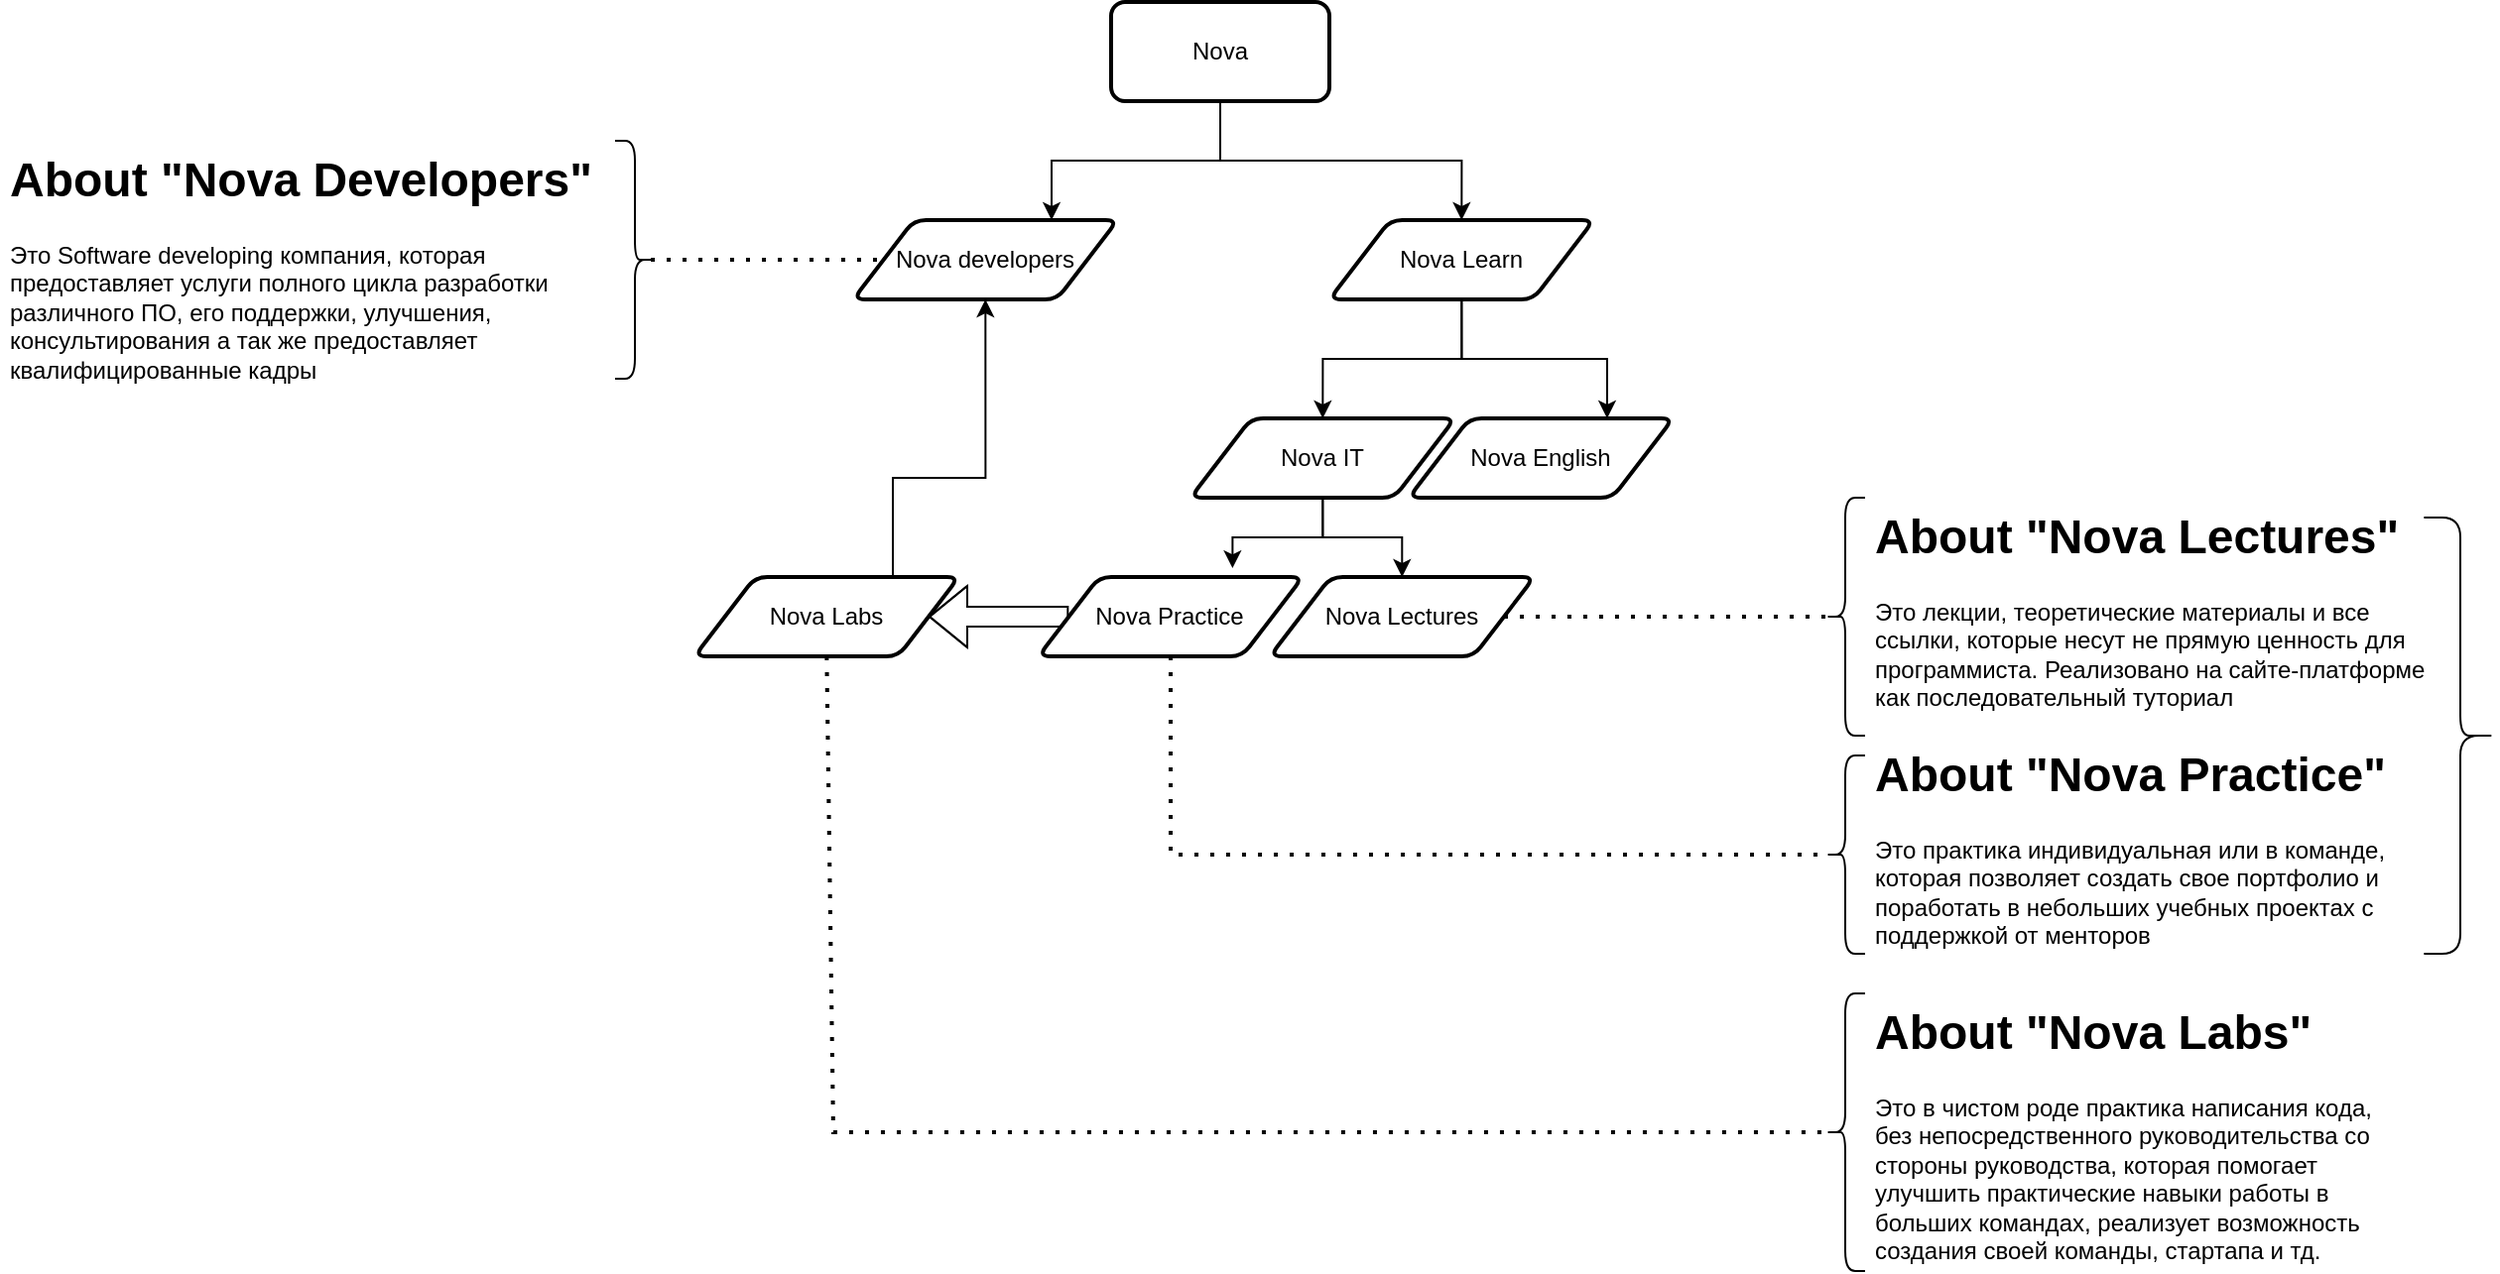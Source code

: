 <mxfile version="22.1.18" type="github">
  <diagram name="Страница — 1" id="sfXHjTrYu6h1Sz9sCr_c">
    <mxGraphModel dx="2760" dy="873" grid="1" gridSize="10" guides="1" tooltips="1" connect="1" arrows="1" fold="1" page="1" pageScale="1" pageWidth="827" pageHeight="1169" math="0" shadow="0">
      <root>
        <mxCell id="0" />
        <mxCell id="1" parent="0" />
        <mxCell id="3aFkIscJD6onxiA6AKRw-35" style="edgeStyle=orthogonalEdgeStyle;rounded=0;orthogonalLoop=1;jettySize=auto;html=1;exitX=0.5;exitY=1;exitDx=0;exitDy=0;entryX=0.75;entryY=0;entryDx=0;entryDy=0;" edge="1" parent="1" source="3aFkIscJD6onxiA6AKRw-1" target="3aFkIscJD6onxiA6AKRw-3">
          <mxGeometry relative="1" as="geometry" />
        </mxCell>
        <mxCell id="3aFkIscJD6onxiA6AKRw-36" style="edgeStyle=orthogonalEdgeStyle;rounded=0;orthogonalLoop=1;jettySize=auto;html=1;exitX=0.5;exitY=1;exitDx=0;exitDy=0;entryX=0.5;entryY=0;entryDx=0;entryDy=0;" edge="1" parent="1" source="3aFkIscJD6onxiA6AKRw-1" target="3aFkIscJD6onxiA6AKRw-4">
          <mxGeometry relative="1" as="geometry" />
        </mxCell>
        <mxCell id="3aFkIscJD6onxiA6AKRw-1" value="Nova" style="rounded=1;whiteSpace=wrap;html=1;absoluteArcSize=1;arcSize=14;strokeWidth=2;" vertex="1" parent="1">
          <mxGeometry x="190" y="30" width="110" height="50" as="geometry" />
        </mxCell>
        <mxCell id="3aFkIscJD6onxiA6AKRw-3" value="Nova developers" style="shape=parallelogram;html=1;strokeWidth=2;perimeter=parallelogramPerimeter;whiteSpace=wrap;rounded=1;arcSize=12;size=0.23;" vertex="1" parent="1">
          <mxGeometry x="60" y="140" width="133.33" height="40" as="geometry" />
        </mxCell>
        <mxCell id="3aFkIscJD6onxiA6AKRw-37" style="edgeStyle=orthogonalEdgeStyle;rounded=0;orthogonalLoop=1;jettySize=auto;html=1;exitX=0.5;exitY=1;exitDx=0;exitDy=0;entryX=0.5;entryY=0;entryDx=0;entryDy=0;" edge="1" parent="1" source="3aFkIscJD6onxiA6AKRw-4" target="3aFkIscJD6onxiA6AKRw-5">
          <mxGeometry relative="1" as="geometry" />
        </mxCell>
        <mxCell id="3aFkIscJD6onxiA6AKRw-38" style="edgeStyle=orthogonalEdgeStyle;rounded=0;orthogonalLoop=1;jettySize=auto;html=1;exitX=0.5;exitY=1;exitDx=0;exitDy=0;entryX=0.75;entryY=0;entryDx=0;entryDy=0;" edge="1" parent="1" source="3aFkIscJD6onxiA6AKRw-4" target="3aFkIscJD6onxiA6AKRw-6">
          <mxGeometry relative="1" as="geometry" />
        </mxCell>
        <mxCell id="3aFkIscJD6onxiA6AKRw-4" value="Nova Learn" style="shape=parallelogram;html=1;strokeWidth=2;perimeter=parallelogramPerimeter;whiteSpace=wrap;rounded=1;arcSize=12;size=0.23;" vertex="1" parent="1">
          <mxGeometry x="300" y="140" width="133.33" height="40" as="geometry" />
        </mxCell>
        <mxCell id="3aFkIscJD6onxiA6AKRw-39" style="edgeStyle=orthogonalEdgeStyle;rounded=0;orthogonalLoop=1;jettySize=auto;html=1;exitX=0.5;exitY=1;exitDx=0;exitDy=0;" edge="1" parent="1" source="3aFkIscJD6onxiA6AKRw-5" target="3aFkIscJD6onxiA6AKRw-13">
          <mxGeometry relative="1" as="geometry" />
        </mxCell>
        <mxCell id="3aFkIscJD6onxiA6AKRw-5" value="Nova IT" style="shape=parallelogram;html=1;strokeWidth=2;perimeter=parallelogramPerimeter;whiteSpace=wrap;rounded=1;arcSize=12;size=0.23;" vertex="1" parent="1">
          <mxGeometry x="230" y="240" width="133.33" height="40" as="geometry" />
        </mxCell>
        <mxCell id="3aFkIscJD6onxiA6AKRw-6" value="Nova English" style="shape=parallelogram;html=1;strokeWidth=2;perimeter=parallelogramPerimeter;whiteSpace=wrap;rounded=1;arcSize=12;size=0.23;" vertex="1" parent="1">
          <mxGeometry x="340" y="240" width="133.33" height="40" as="geometry" />
        </mxCell>
        <mxCell id="3aFkIscJD6onxiA6AKRw-34" style="edgeStyle=orthogonalEdgeStyle;rounded=0;orthogonalLoop=1;jettySize=auto;html=1;exitX=0.75;exitY=0;exitDx=0;exitDy=0;entryX=0.5;entryY=1;entryDx=0;entryDy=0;" edge="1" parent="1" source="3aFkIscJD6onxiA6AKRw-10" target="3aFkIscJD6onxiA6AKRw-3">
          <mxGeometry relative="1" as="geometry">
            <Array as="points">
              <mxPoint x="80" y="270" />
              <mxPoint x="127" y="270" />
            </Array>
          </mxGeometry>
        </mxCell>
        <mxCell id="3aFkIscJD6onxiA6AKRw-10" value="Nova Labs" style="shape=parallelogram;html=1;strokeWidth=2;perimeter=parallelogramPerimeter;whiteSpace=wrap;rounded=1;arcSize=12;size=0.23;" vertex="1" parent="1">
          <mxGeometry x="-20" y="320" width="133.33" height="40" as="geometry" />
        </mxCell>
        <mxCell id="3aFkIscJD6onxiA6AKRw-13" value="Nova Lectures" style="shape=parallelogram;html=1;strokeWidth=2;perimeter=parallelogramPerimeter;whiteSpace=wrap;rounded=1;arcSize=12;size=0.23;" vertex="1" parent="1">
          <mxGeometry x="270" y="320" width="133.33" height="40" as="geometry" />
        </mxCell>
        <mxCell id="3aFkIscJD6onxiA6AKRw-41" style="edgeStyle=orthogonalEdgeStyle;rounded=0;orthogonalLoop=1;jettySize=auto;html=1;exitX=0;exitY=0.5;exitDx=0;exitDy=0;entryX=1;entryY=0.5;entryDx=0;entryDy=0;shape=flexArrow;" edge="1" parent="1" source="3aFkIscJD6onxiA6AKRw-16" target="3aFkIscJD6onxiA6AKRw-10">
          <mxGeometry relative="1" as="geometry" />
        </mxCell>
        <mxCell id="3aFkIscJD6onxiA6AKRw-16" value="Nova Practice" style="shape=parallelogram;html=1;strokeWidth=2;perimeter=parallelogramPerimeter;whiteSpace=wrap;rounded=1;arcSize=12;size=0.23;" vertex="1" parent="1">
          <mxGeometry x="153.33" y="320" width="133.33" height="40" as="geometry" />
        </mxCell>
        <mxCell id="3aFkIscJD6onxiA6AKRw-20" value="" style="shape=curlyBracket;whiteSpace=wrap;html=1;rounded=1;labelPosition=left;verticalLabelPosition=middle;align=right;verticalAlign=middle;" vertex="1" parent="1">
          <mxGeometry x="550" y="280" width="20" height="120" as="geometry" />
        </mxCell>
        <mxCell id="3aFkIscJD6onxiA6AKRw-21" value="" style="endArrow=none;dashed=1;html=1;dashPattern=1 3;strokeWidth=2;rounded=0;entryX=0.1;entryY=0.5;entryDx=0;entryDy=0;entryPerimeter=0;exitX=1;exitY=0.5;exitDx=0;exitDy=0;" edge="1" parent="1" source="3aFkIscJD6onxiA6AKRw-13" target="3aFkIscJD6onxiA6AKRw-20">
          <mxGeometry width="50" height="50" relative="1" as="geometry">
            <mxPoint x="360" y="330" as="sourcePoint" />
            <mxPoint x="410" y="280" as="targetPoint" />
          </mxGeometry>
        </mxCell>
        <mxCell id="3aFkIscJD6onxiA6AKRw-22" value="&lt;h1&gt;About &quot;Nova Lectures&quot;&lt;/h1&gt;&lt;p&gt;Это лекции, теоретические материалы и все ссылки, которые несут не прямую ценность для программиста. Реализовано на сайте-платформе как последовательный туториал&lt;/p&gt;" style="text;html=1;strokeColor=none;fillColor=none;spacing=5;spacingTop=-20;whiteSpace=wrap;overflow=hidden;rounded=0;" vertex="1" parent="1">
          <mxGeometry x="570" y="280" width="290" height="120" as="geometry" />
        </mxCell>
        <mxCell id="3aFkIscJD6onxiA6AKRw-23" value="" style="shape=curlyBracket;whiteSpace=wrap;html=1;rounded=1;labelPosition=left;verticalLabelPosition=middle;align=right;verticalAlign=middle;" vertex="1" parent="1">
          <mxGeometry x="550" y="410" width="20" height="100" as="geometry" />
        </mxCell>
        <mxCell id="3aFkIscJD6onxiA6AKRw-24" value="" style="endArrow=none;dashed=1;html=1;dashPattern=1 3;strokeWidth=2;rounded=0;entryX=0.1;entryY=0.5;entryDx=0;entryDy=0;entryPerimeter=0;exitX=0.5;exitY=1;exitDx=0;exitDy=0;" edge="1" parent="1" target="3aFkIscJD6onxiA6AKRw-23" source="3aFkIscJD6onxiA6AKRw-16">
          <mxGeometry width="50" height="50" relative="1" as="geometry">
            <mxPoint x="430.005" y="410" as="sourcePoint" />
            <mxPoint x="354.17" y="410" as="targetPoint" />
            <Array as="points">
              <mxPoint x="220" y="460" />
            </Array>
          </mxGeometry>
        </mxCell>
        <mxCell id="3aFkIscJD6onxiA6AKRw-26" value="&lt;h1&gt;About &quot;Nova Practice&quot;&lt;/h1&gt;&lt;p&gt;Это практика индивидуальная или в команде, которая позволяет создать свое портфолио и поработать в небольших учебных проектах с поддержкой от менторов&lt;/p&gt;" style="text;html=1;strokeColor=none;fillColor=none;spacing=5;spacingTop=-20;whiteSpace=wrap;overflow=hidden;rounded=0;" vertex="1" parent="1">
          <mxGeometry x="570" y="400" width="270" height="110" as="geometry" />
        </mxCell>
        <mxCell id="3aFkIscJD6onxiA6AKRw-27" value="" style="shape=curlyBracket;whiteSpace=wrap;html=1;rounded=1;labelPosition=left;verticalLabelPosition=middle;align=right;verticalAlign=middle;" vertex="1" parent="1">
          <mxGeometry x="550" y="530" width="20" height="140" as="geometry" />
        </mxCell>
        <mxCell id="3aFkIscJD6onxiA6AKRw-28" value="" style="endArrow=none;dashed=1;html=1;dashPattern=1 3;strokeWidth=2;rounded=0;entryX=0.1;entryY=0.5;entryDx=0;entryDy=0;entryPerimeter=0;exitX=0.5;exitY=1;exitDx=0;exitDy=0;" edge="1" parent="1" target="3aFkIscJD6onxiA6AKRw-27" source="3aFkIscJD6onxiA6AKRw-10">
          <mxGeometry width="50" height="50" relative="1" as="geometry">
            <mxPoint x="282" y="470" as="sourcePoint" />
            <mxPoint x="352.17" y="520" as="targetPoint" />
            <Array as="points">
              <mxPoint x="50" y="600" />
            </Array>
          </mxGeometry>
        </mxCell>
        <mxCell id="3aFkIscJD6onxiA6AKRw-29" value="&lt;h1&gt;About &quot;Nova Labs&quot;&lt;/h1&gt;&lt;p&gt;Это в чистом роде практика написания кода, без непосредственного руководительства со стороны руководства, которая помогает улучшить практические навыки работы в больших командах, реализует возможность создания своей команды, стартапа и тд.&lt;/p&gt;" style="text;html=1;strokeColor=none;fillColor=none;spacing=5;spacingTop=-20;whiteSpace=wrap;overflow=hidden;rounded=0;" vertex="1" parent="1">
          <mxGeometry x="570" y="530" width="270" height="140" as="geometry" />
        </mxCell>
        <mxCell id="3aFkIscJD6onxiA6AKRw-30" value="" style="shape=curlyBracket;whiteSpace=wrap;html=1;rounded=1;labelPosition=left;verticalLabelPosition=middle;align=right;verticalAlign=middle;rotation=-180;" vertex="1" parent="1">
          <mxGeometry x="851.67" y="290" width="36.66" height="220" as="geometry" />
        </mxCell>
        <mxCell id="3aFkIscJD6onxiA6AKRw-31" value="" style="shape=curlyBracket;whiteSpace=wrap;html=1;rounded=1;labelPosition=left;verticalLabelPosition=middle;align=right;verticalAlign=middle;rotation=-180;" vertex="1" parent="1">
          <mxGeometry x="-60" y="100" width="20" height="120" as="geometry" />
        </mxCell>
        <mxCell id="3aFkIscJD6onxiA6AKRw-32" value="" style="endArrow=none;dashed=1;html=1;dashPattern=1 3;strokeWidth=2;rounded=0;entryX=0;entryY=0.5;entryDx=0;entryDy=0;exitX=0.1;exitY=0.5;exitDx=0;exitDy=0;exitPerimeter=0;" edge="1" parent="1" target="3aFkIscJD6onxiA6AKRw-3" source="3aFkIscJD6onxiA6AKRw-31">
          <mxGeometry width="50" height="50" relative="1" as="geometry">
            <mxPoint x="-40" y="159.13" as="sourcePoint" />
            <mxPoint x="64" y="159.13" as="targetPoint" />
          </mxGeometry>
        </mxCell>
        <mxCell id="3aFkIscJD6onxiA6AKRw-33" value="&lt;h1&gt;About &quot;Nova Developers&quot;&lt;/h1&gt;&lt;p&gt;Это Software developing компания, которая предоставляет услуги полного цикла разработки различного ПО, его поддержки, улучшения, консультирования а так же предоставляет квалифицированные кадры&lt;/p&gt;" style="text;html=1;strokeColor=none;fillColor=none;spacing=5;spacingTop=-20;whiteSpace=wrap;overflow=hidden;rounded=0;" vertex="1" parent="1">
          <mxGeometry x="-370" y="100" width="310" height="130" as="geometry" />
        </mxCell>
        <mxCell id="3aFkIscJD6onxiA6AKRw-40" style="edgeStyle=orthogonalEdgeStyle;rounded=0;orthogonalLoop=1;jettySize=auto;html=1;entryX=0.734;entryY=-0.111;entryDx=0;entryDy=0;entryPerimeter=0;" edge="1" parent="1" source="3aFkIscJD6onxiA6AKRw-5" target="3aFkIscJD6onxiA6AKRw-16">
          <mxGeometry relative="1" as="geometry" />
        </mxCell>
      </root>
    </mxGraphModel>
  </diagram>
</mxfile>

